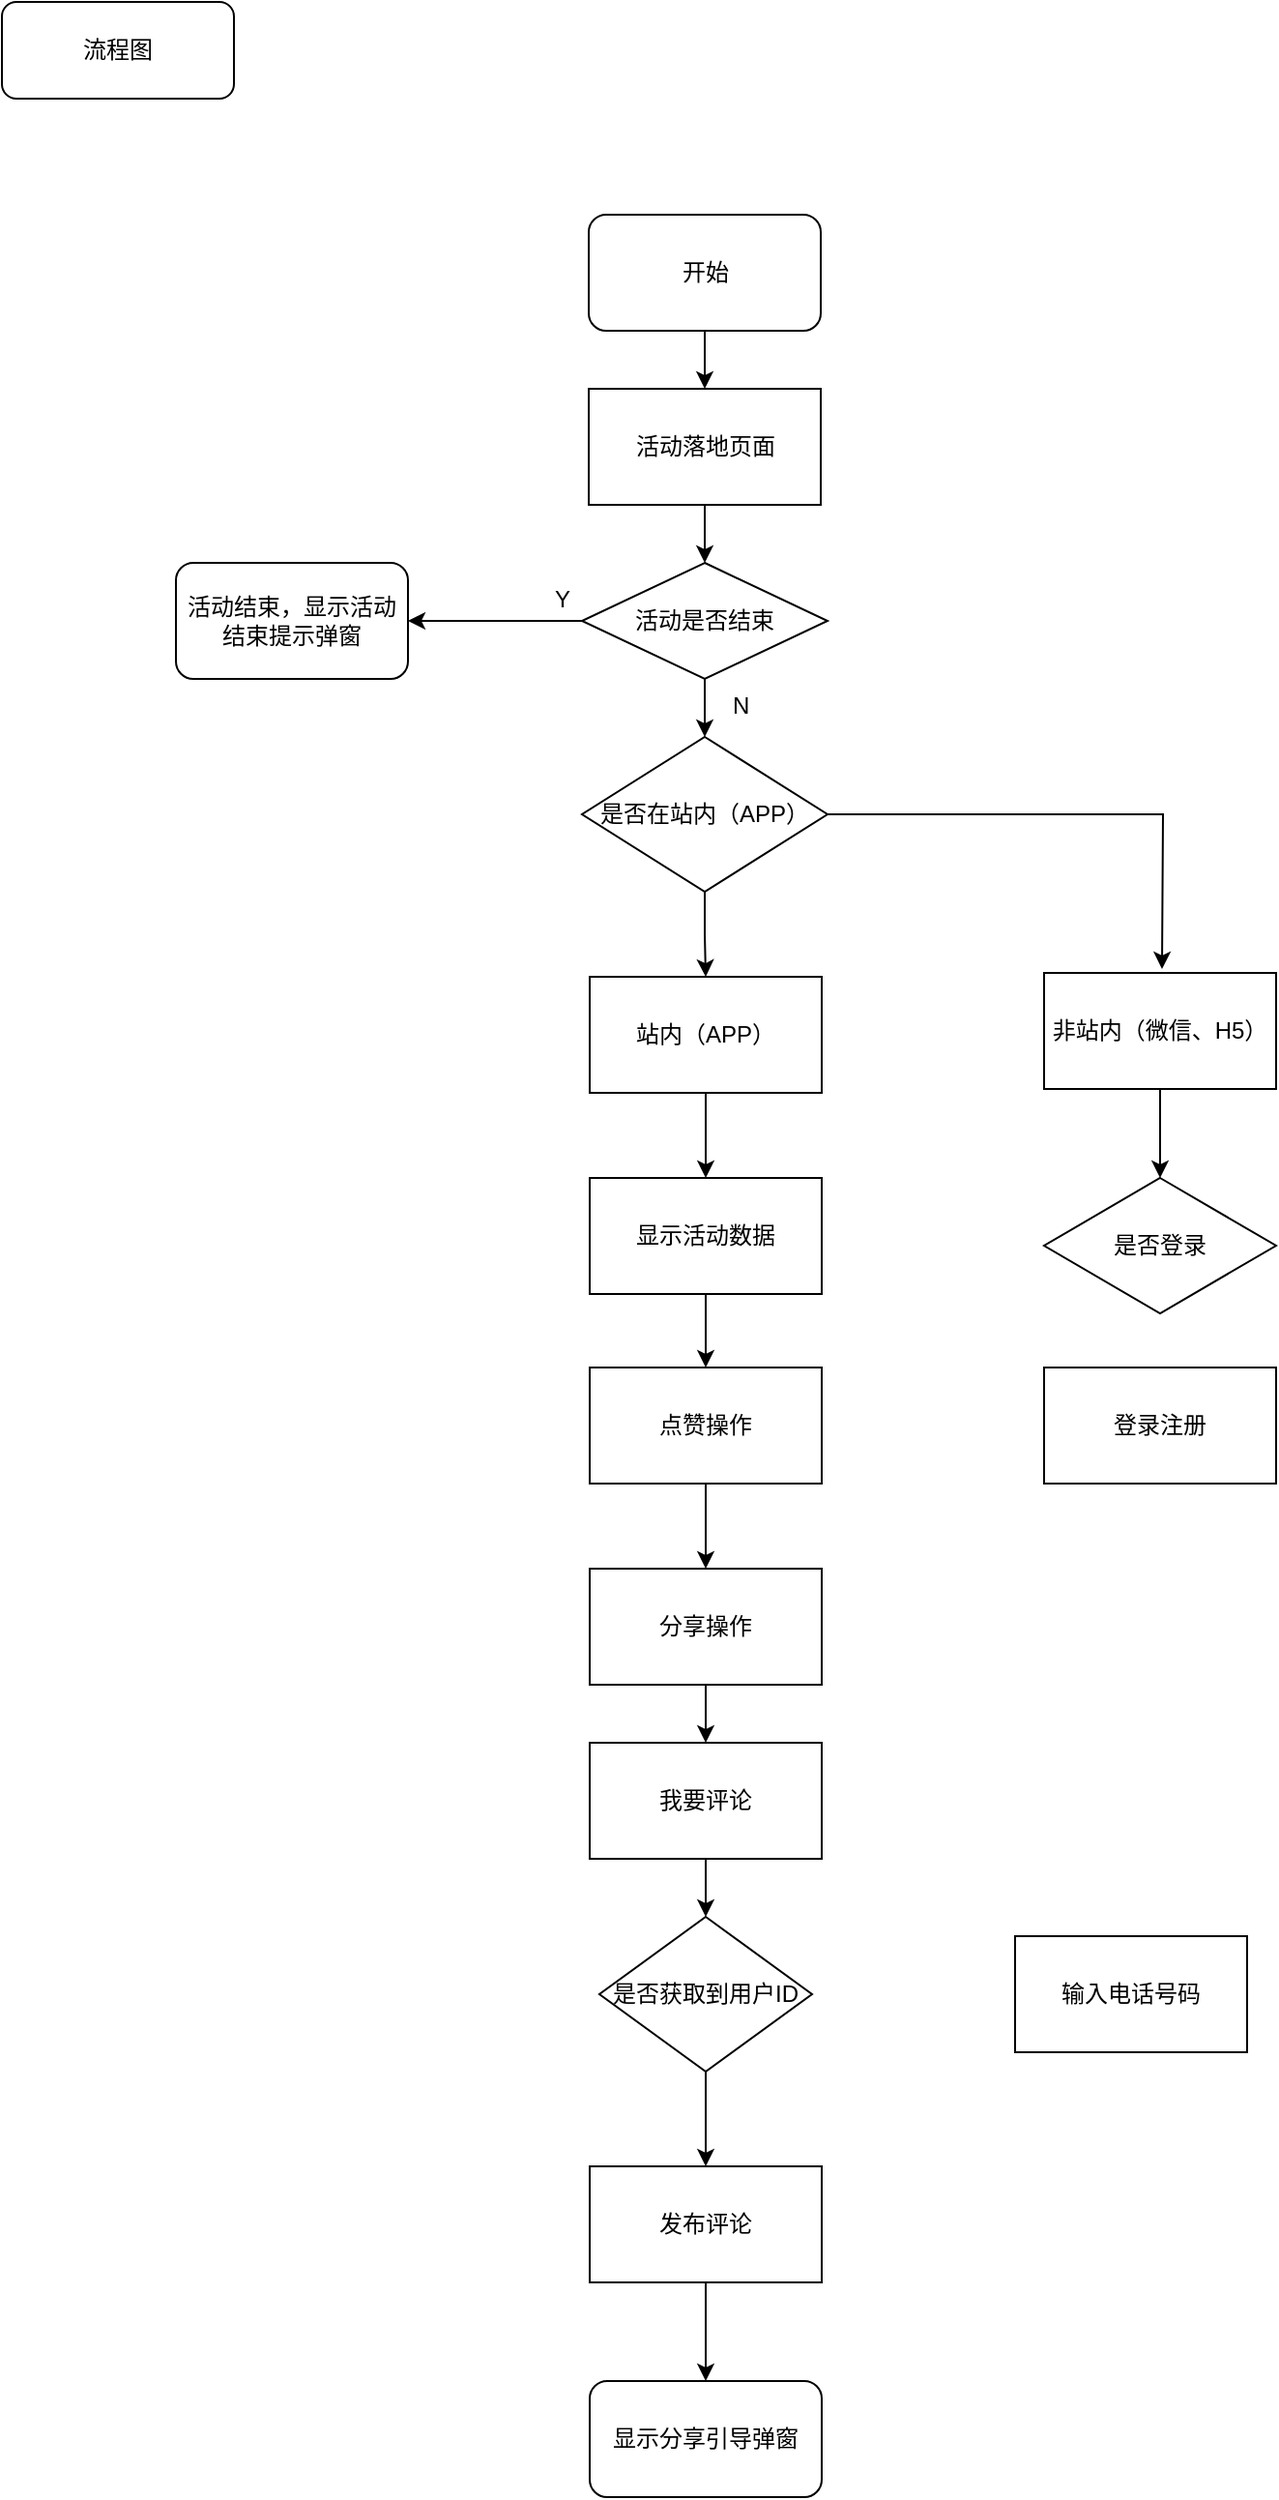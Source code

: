 <mxfile version="10.6.1" type="github"><diagram id="jjlmXvDjjWIXEJkUM5iZ" name="Page-1"><mxGraphModel dx="1394" dy="805" grid="1" gridSize="10" guides="1" tooltips="1" connect="1" arrows="1" fold="1" page="1" pageScale="1" pageWidth="827" pageHeight="1169" math="0" shadow="0"><root><mxCell id="0"/><mxCell id="1" parent="0"/><mxCell id="jj4TnNFwNnKhAqZ9reG9-1" value="流程图" style="rounded=1;whiteSpace=wrap;html=1;" vertex="1" parent="1"><mxGeometry x="60" y="50" width="120" height="50" as="geometry"/></mxCell><mxCell id="jj4TnNFwNnKhAqZ9reG9-25" value="" style="edgeStyle=orthogonalEdgeStyle;rounded=0;orthogonalLoop=1;jettySize=auto;html=1;" edge="1" parent="1" source="jj4TnNFwNnKhAqZ9reG9-2" target="jj4TnNFwNnKhAqZ9reG9-3"><mxGeometry relative="1" as="geometry"/></mxCell><mxCell id="jj4TnNFwNnKhAqZ9reG9-2" value="开始" style="rounded=1;whiteSpace=wrap;html=1;" vertex="1" parent="1"><mxGeometry x="363.5" y="160" width="120" height="60" as="geometry"/></mxCell><mxCell id="jj4TnNFwNnKhAqZ9reG9-26" value="" style="edgeStyle=orthogonalEdgeStyle;rounded=0;orthogonalLoop=1;jettySize=auto;html=1;" edge="1" parent="1" source="jj4TnNFwNnKhAqZ9reG9-3" target="jj4TnNFwNnKhAqZ9reG9-4"><mxGeometry relative="1" as="geometry"/></mxCell><mxCell id="jj4TnNFwNnKhAqZ9reG9-3" value="活动落地页面" style="rounded=0;whiteSpace=wrap;html=1;" vertex="1" parent="1"><mxGeometry x="363.5" y="250" width="120" height="60" as="geometry"/></mxCell><mxCell id="jj4TnNFwNnKhAqZ9reG9-27" value="" style="edgeStyle=orthogonalEdgeStyle;rounded=0;orthogonalLoop=1;jettySize=auto;html=1;" edge="1" parent="1" source="jj4TnNFwNnKhAqZ9reG9-4" target="jj4TnNFwNnKhAqZ9reG9-8"><mxGeometry relative="1" as="geometry"/></mxCell><mxCell id="jj4TnNFwNnKhAqZ9reG9-36" style="edgeStyle=orthogonalEdgeStyle;rounded=0;orthogonalLoop=1;jettySize=auto;html=1;entryX=1;entryY=0.5;entryDx=0;entryDy=0;" edge="1" parent="1" source="jj4TnNFwNnKhAqZ9reG9-4" target="jj4TnNFwNnKhAqZ9reG9-7"><mxGeometry relative="1" as="geometry"/></mxCell><mxCell id="jj4TnNFwNnKhAqZ9reG9-4" value="活动是否结束" style="rhombus;whiteSpace=wrap;html=1;" vertex="1" parent="1"><mxGeometry x="360" y="340" width="127" height="60" as="geometry"/></mxCell><mxCell id="jj4TnNFwNnKhAqZ9reG9-7" value="活动结束，显示活动结束提示弹窗" style="rounded=1;whiteSpace=wrap;html=1;" vertex="1" parent="1"><mxGeometry x="150" y="340" width="120" height="60" as="geometry"/></mxCell><mxCell id="jj4TnNFwNnKhAqZ9reG9-28" value="" style="edgeStyle=orthogonalEdgeStyle;rounded=0;orthogonalLoop=1;jettySize=auto;html=1;" edge="1" parent="1" source="jj4TnNFwNnKhAqZ9reG9-8" target="jj4TnNFwNnKhAqZ9reG9-11"><mxGeometry relative="1" as="geometry"/></mxCell><mxCell id="jj4TnNFwNnKhAqZ9reG9-39" style="edgeStyle=orthogonalEdgeStyle;rounded=0;orthogonalLoop=1;jettySize=auto;html=1;" edge="1" parent="1" source="jj4TnNFwNnKhAqZ9reG9-8"><mxGeometry relative="1" as="geometry"><mxPoint x="660" y="550" as="targetPoint"/></mxGeometry></mxCell><mxCell id="jj4TnNFwNnKhAqZ9reG9-8" value="是否在站内（APP）" style="rhombus;whiteSpace=wrap;html=1;" vertex="1" parent="1"><mxGeometry x="360" y="430" width="127" height="80" as="geometry"/></mxCell><mxCell id="jj4TnNFwNnKhAqZ9reG9-29" style="edgeStyle=orthogonalEdgeStyle;rounded=0;orthogonalLoop=1;jettySize=auto;html=1;" edge="1" parent="1" source="jj4TnNFwNnKhAqZ9reG9-11" target="jj4TnNFwNnKhAqZ9reG9-17"><mxGeometry relative="1" as="geometry"/></mxCell><mxCell id="jj4TnNFwNnKhAqZ9reG9-11" value="站内（APP）" style="rounded=0;whiteSpace=wrap;html=1;" vertex="1" parent="1"><mxGeometry x="364" y="554" width="120" height="60" as="geometry"/></mxCell><mxCell id="jj4TnNFwNnKhAqZ9reG9-40" style="edgeStyle=orthogonalEdgeStyle;rounded=0;orthogonalLoop=1;jettySize=auto;html=1;entryX=0.5;entryY=0;entryDx=0;entryDy=0;" edge="1" parent="1" source="jj4TnNFwNnKhAqZ9reG9-14" target="jj4TnNFwNnKhAqZ9reG9-16"><mxGeometry relative="1" as="geometry"/></mxCell><mxCell id="jj4TnNFwNnKhAqZ9reG9-14" value="非站内（微信、H5）" style="rounded=0;whiteSpace=wrap;html=1;" vertex="1" parent="1"><mxGeometry x="599" y="552" width="120" height="60" as="geometry"/></mxCell><mxCell id="jj4TnNFwNnKhAqZ9reG9-16" value="是否登录" style="rhombus;whiteSpace=wrap;html=1;" vertex="1" parent="1"><mxGeometry x="599" y="658" width="120" height="70" as="geometry"/></mxCell><mxCell id="jj4TnNFwNnKhAqZ9reG9-30" value="" style="edgeStyle=orthogonalEdgeStyle;rounded=0;orthogonalLoop=1;jettySize=auto;html=1;" edge="1" parent="1" source="jj4TnNFwNnKhAqZ9reG9-17" target="jj4TnNFwNnKhAqZ9reG9-18"><mxGeometry relative="1" as="geometry"/></mxCell><mxCell id="jj4TnNFwNnKhAqZ9reG9-17" value="显示活动数据" style="rounded=0;whiteSpace=wrap;html=1;" vertex="1" parent="1"><mxGeometry x="364" y="658" width="120" height="60" as="geometry"/></mxCell><mxCell id="jj4TnNFwNnKhAqZ9reG9-31" style="edgeStyle=orthogonalEdgeStyle;rounded=0;orthogonalLoop=1;jettySize=auto;html=1;entryX=0.5;entryY=0;entryDx=0;entryDy=0;" edge="1" parent="1" source="jj4TnNFwNnKhAqZ9reG9-18" target="jj4TnNFwNnKhAqZ9reG9-19"><mxGeometry relative="1" as="geometry"/></mxCell><mxCell id="jj4TnNFwNnKhAqZ9reG9-18" value="点赞操作" style="rounded=0;whiteSpace=wrap;html=1;" vertex="1" parent="1"><mxGeometry x="364" y="756" width="120" height="60" as="geometry"/></mxCell><mxCell id="jj4TnNFwNnKhAqZ9reG9-32" value="" style="edgeStyle=orthogonalEdgeStyle;rounded=0;orthogonalLoop=1;jettySize=auto;html=1;" edge="1" parent="1" source="jj4TnNFwNnKhAqZ9reG9-19" target="jj4TnNFwNnKhAqZ9reG9-20"><mxGeometry relative="1" as="geometry"/></mxCell><mxCell id="jj4TnNFwNnKhAqZ9reG9-19" value="分享操作" style="rounded=0;whiteSpace=wrap;html=1;" vertex="1" parent="1"><mxGeometry x="364" y="860" width="120" height="60" as="geometry"/></mxCell><mxCell id="jj4TnNFwNnKhAqZ9reG9-33" value="" style="edgeStyle=orthogonalEdgeStyle;rounded=0;orthogonalLoop=1;jettySize=auto;html=1;" edge="1" parent="1" source="jj4TnNFwNnKhAqZ9reG9-20" target="jj4TnNFwNnKhAqZ9reG9-21"><mxGeometry relative="1" as="geometry"/></mxCell><mxCell id="jj4TnNFwNnKhAqZ9reG9-20" value="我要评论" style="rounded=0;whiteSpace=wrap;html=1;" vertex="1" parent="1"><mxGeometry x="364" y="950" width="120" height="60" as="geometry"/></mxCell><mxCell id="jj4TnNFwNnKhAqZ9reG9-34" value="" style="edgeStyle=orthogonalEdgeStyle;rounded=0;orthogonalLoop=1;jettySize=auto;html=1;" edge="1" parent="1" source="jj4TnNFwNnKhAqZ9reG9-21" target="jj4TnNFwNnKhAqZ9reG9-23"><mxGeometry relative="1" as="geometry"/></mxCell><mxCell id="jj4TnNFwNnKhAqZ9reG9-21" value="是否获取到用户ID" style="rhombus;whiteSpace=wrap;html=1;" vertex="1" parent="1"><mxGeometry x="369" y="1040" width="110" height="80" as="geometry"/></mxCell><mxCell id="jj4TnNFwNnKhAqZ9reG9-22" value="输入电话号码" style="rounded=0;whiteSpace=wrap;html=1;" vertex="1" parent="1"><mxGeometry x="584" y="1050" width="120" height="60" as="geometry"/></mxCell><mxCell id="jj4TnNFwNnKhAqZ9reG9-35" value="" style="edgeStyle=orthogonalEdgeStyle;rounded=0;orthogonalLoop=1;jettySize=auto;html=1;" edge="1" parent="1" source="jj4TnNFwNnKhAqZ9reG9-23" target="jj4TnNFwNnKhAqZ9reG9-24"><mxGeometry relative="1" as="geometry"/></mxCell><mxCell id="jj4TnNFwNnKhAqZ9reG9-23" value="发布评论" style="rounded=0;whiteSpace=wrap;html=1;" vertex="1" parent="1"><mxGeometry x="364" y="1169" width="120" height="60" as="geometry"/></mxCell><mxCell id="jj4TnNFwNnKhAqZ9reG9-24" value="显示分享引导弹窗" style="rounded=1;whiteSpace=wrap;html=1;" vertex="1" parent="1"><mxGeometry x="364" y="1280" width="120" height="60" as="geometry"/></mxCell><mxCell id="jj4TnNFwNnKhAqZ9reG9-37" value="Y" style="text;html=1;resizable=0;points=[];autosize=1;align=left;verticalAlign=top;spacingTop=-4;" vertex="1" parent="1"><mxGeometry x="344" y="349" width="20" height="20" as="geometry"/></mxCell><mxCell id="jj4TnNFwNnKhAqZ9reG9-38" value="N" style="text;html=1;resizable=0;points=[];autosize=1;align=left;verticalAlign=top;spacingTop=-4;" vertex="1" parent="1"><mxGeometry x="436" y="404" width="20" height="20" as="geometry"/></mxCell><mxCell id="jj4TnNFwNnKhAqZ9reG9-42" value="登录注册" style="rounded=0;whiteSpace=wrap;html=1;" vertex="1" parent="1"><mxGeometry x="599" y="756" width="120" height="60" as="geometry"/></mxCell></root></mxGraphModel></diagram></mxfile>